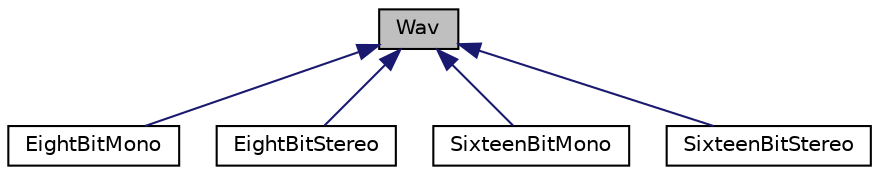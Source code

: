 digraph "Wav"
{
  edge [fontname="Helvetica",fontsize="10",labelfontname="Helvetica",labelfontsize="10"];
  node [fontname="Helvetica",fontsize="10",shape=record];
  Node0 [label="Wav",height=0.2,width=0.4,color="black", fillcolor="grey75", style="filled", fontcolor="black"];
  Node0 -> Node1 [dir="back",color="midnightblue",fontsize="10",style="solid",fontname="Helvetica"];
  Node1 [label="EightBitMono",height=0.2,width=0.4,color="black", fillcolor="white", style="filled",URL="$da/db3/classEightBitMono.html"];
  Node0 -> Node2 [dir="back",color="midnightblue",fontsize="10",style="solid",fontname="Helvetica"];
  Node2 [label="EightBitStereo",height=0.2,width=0.4,color="black", fillcolor="white", style="filled",URL="$da/d9c/classEightBitStereo.html"];
  Node0 -> Node3 [dir="back",color="midnightblue",fontsize="10",style="solid",fontname="Helvetica"];
  Node3 [label="SixteenBitMono",height=0.2,width=0.4,color="black", fillcolor="white", style="filled",URL="$da/d2f/classSixteenBitMono.html"];
  Node0 -> Node4 [dir="back",color="midnightblue",fontsize="10",style="solid",fontname="Helvetica"];
  Node4 [label="SixteenBitStereo",height=0.2,width=0.4,color="black", fillcolor="white", style="filled",URL="$df/d5b/classSixteenBitStereo.html"];
}
